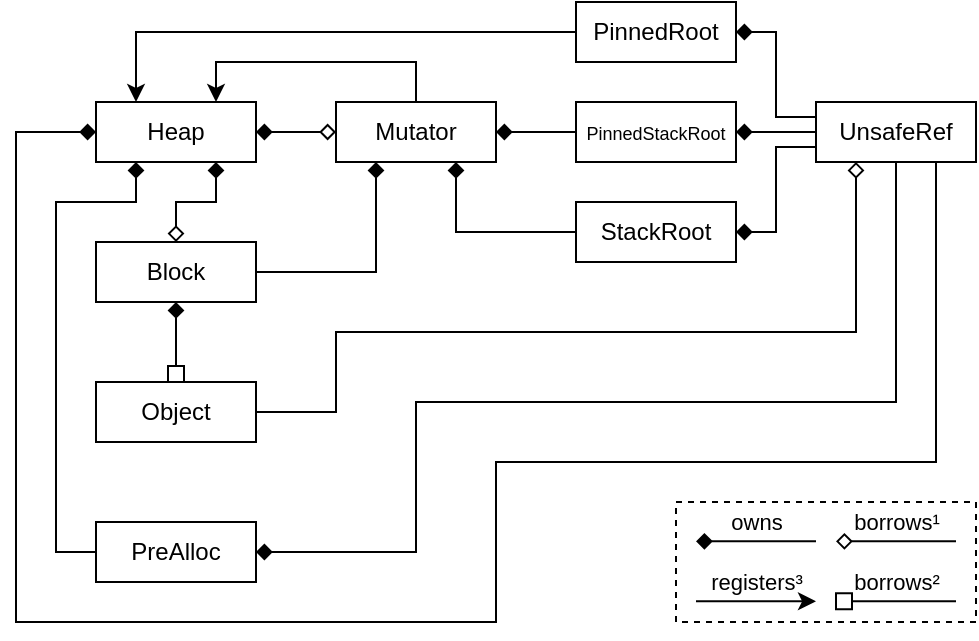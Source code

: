 <mxfile version="15.7.3" type="device"><diagram id="JkSPftYGvp0kQnnirMHY" name="Page-1"><mxGraphModel dx="970" dy="580" grid="1" gridSize="10" guides="1" tooltips="1" connect="1" arrows="1" fold="1" page="1" pageScale="1" pageWidth="850" pageHeight="1100" math="0" shadow="0"><root><mxCell id="0"/><mxCell id="1" parent="0"/><mxCell id="mXRbV5AzrTCiJNFuFQiC-47" value="Heap&lt;br&gt;" style="rounded=0;whiteSpace=wrap;html=1;align=center;verticalAlign=middle;fillColor=none;" parent="1" vertex="1"><mxGeometry x="100" y="150" width="80" height="30" as="geometry"/></mxCell><mxCell id="mXRbV5AzrTCiJNFuFQiC-49" value="" style="endArrow=diamond;html=1;rounded=0;elbow=vertical;entryX=0.5;entryY=0;entryDx=0;entryDy=0;startArrow=diamond;startFill=1;exitX=0.75;exitY=1;exitDx=0;exitDy=0;edgeStyle=orthogonalEdgeStyle;endFill=0;" parent="1" source="mXRbV5AzrTCiJNFuFQiC-47" target="mXRbV5AzrTCiJNFuFQiC-63" edge="1"><mxGeometry width="50" height="50" relative="1" as="geometry"><mxPoint x="370" y="280" as="sourcePoint"/><mxPoint x="260" y="200" as="targetPoint"/></mxGeometry></mxCell><mxCell id="mXRbV5AzrTCiJNFuFQiC-52" value="UnsafeRef" style="rounded=0;whiteSpace=wrap;html=1;align=center;verticalAlign=middle;fillColor=none;" parent="1" vertex="1"><mxGeometry x="460" y="150" width="80" height="30" as="geometry"/></mxCell><mxCell id="mXRbV5AzrTCiJNFuFQiC-53" value="PinnedRoot" style="rounded=0;whiteSpace=wrap;html=1;align=center;verticalAlign=middle;fillColor=none;" parent="1" vertex="1"><mxGeometry x="340" y="100" width="80" height="30" as="geometry"/></mxCell><mxCell id="mXRbV5AzrTCiJNFuFQiC-54" value="StackRoot" style="rounded=0;whiteSpace=wrap;html=1;align=center;verticalAlign=middle;fillColor=none;" parent="1" vertex="1"><mxGeometry x="340" y="200" width="80" height="30" as="geometry"/></mxCell><mxCell id="mXRbV5AzrTCiJNFuFQiC-55" value="" style="endArrow=none;html=1;rounded=0;elbow=vertical;entryX=0;entryY=0.75;entryDx=0;entryDy=0;endFill=0;edgeStyle=orthogonalEdgeStyle;exitX=1;exitY=0.5;exitDx=0;exitDy=0;startArrow=diamond;startFill=1;" parent="1" source="mXRbV5AzrTCiJNFuFQiC-54" target="mXRbV5AzrTCiJNFuFQiC-52" edge="1"><mxGeometry width="50" height="50" relative="1" as="geometry"><mxPoint x="390" y="210" as="sourcePoint"/><mxPoint x="350" y="240" as="targetPoint"/></mxGeometry></mxCell><mxCell id="mXRbV5AzrTCiJNFuFQiC-56" value="" style="endArrow=none;html=1;rounded=0;elbow=vertical;exitX=1;exitY=0.5;exitDx=0;exitDy=0;entryX=0;entryY=0.25;entryDx=0;entryDy=0;endFill=0;edgeStyle=orthogonalEdgeStyle;startArrow=diamond;startFill=1;" parent="1" source="mXRbV5AzrTCiJNFuFQiC-53" target="mXRbV5AzrTCiJNFuFQiC-52" edge="1"><mxGeometry width="50" height="50" relative="1" as="geometry"><mxPoint x="340" y="410" as="sourcePoint"/><mxPoint x="420" y="290" as="targetPoint"/></mxGeometry></mxCell><mxCell id="mXRbV5AzrTCiJNFuFQiC-57" value="" style="endArrow=none;html=1;rounded=0;elbow=vertical;entryX=1;entryY=0.5;entryDx=0;entryDy=0;startArrow=diamond;startFill=0;edgeStyle=orthogonalEdgeStyle;exitX=0.25;exitY=1;exitDx=0;exitDy=0;" parent="1" source="mXRbV5AzrTCiJNFuFQiC-52" target="mXRbV5AzrTCiJNFuFQiC-65" edge="1"><mxGeometry width="50" height="50" relative="1" as="geometry"><mxPoint x="310" y="250" as="sourcePoint"/><mxPoint x="300" y="265" as="targetPoint"/><Array as="points"><mxPoint x="480" y="265"/><mxPoint x="220" y="265"/><mxPoint x="220" y="305"/></Array></mxGeometry></mxCell><mxCell id="mXRbV5AzrTCiJNFuFQiC-58" value="Mutator" style="rounded=0;whiteSpace=wrap;html=1;align=center;verticalAlign=middle;fillColor=none;" parent="1" vertex="1"><mxGeometry x="220" y="150" width="80" height="30" as="geometry"/></mxCell><mxCell id="mXRbV5AzrTCiJNFuFQiC-60" value="" style="endArrow=none;html=1;rounded=0;elbow=vertical;entryX=0;entryY=0.5;entryDx=0;entryDy=0;startArrow=diamond;startFill=1;exitX=0.75;exitY=1;exitDx=0;exitDy=0;edgeStyle=orthogonalEdgeStyle;" parent="1" source="mXRbV5AzrTCiJNFuFQiC-58" target="mXRbV5AzrTCiJNFuFQiC-54" edge="1"><mxGeometry width="50" height="50" relative="1" as="geometry"><mxPoint x="190" y="175" as="sourcePoint"/><mxPoint x="270" y="210" as="targetPoint"/></mxGeometry></mxCell><mxCell id="mXRbV5AzrTCiJNFuFQiC-61" value="" style="endArrow=diamond;html=1;rounded=0;elbow=vertical;entryX=0;entryY=0.5;entryDx=0;entryDy=0;startArrow=diamond;startFill=1;exitX=1;exitY=0.5;exitDx=0;exitDy=0;edgeStyle=orthogonalEdgeStyle;endFill=0;" parent="1" source="mXRbV5AzrTCiJNFuFQiC-47" target="mXRbV5AzrTCiJNFuFQiC-58" edge="1"><mxGeometry width="50" height="50" relative="1" as="geometry"><mxPoint x="190" y="175" as="sourcePoint"/><mxPoint x="270" y="210" as="targetPoint"/></mxGeometry></mxCell><mxCell id="mXRbV5AzrTCiJNFuFQiC-62" value="" style="endArrow=none;html=1;rounded=0;elbow=vertical;entryX=0;entryY=0.5;entryDx=0;entryDy=0;startArrow=classic;startFill=1;exitX=0.25;exitY=0;exitDx=0;exitDy=0;edgeStyle=orthogonalEdgeStyle;endFill=0;" parent="1" source="mXRbV5AzrTCiJNFuFQiC-47" target="mXRbV5AzrTCiJNFuFQiC-53" edge="1"><mxGeometry width="50" height="50" relative="1" as="geometry"><mxPoint x="150" y="160" as="sourcePoint"/><mxPoint x="250" y="135" as="targetPoint"/></mxGeometry></mxCell><mxCell id="mXRbV5AzrTCiJNFuFQiC-63" value="Block" style="rounded=0;whiteSpace=wrap;html=1;align=center;verticalAlign=middle;fillColor=none;" parent="1" vertex="1"><mxGeometry x="100" y="220" width="80" height="30" as="geometry"/></mxCell><mxCell id="mXRbV5AzrTCiJNFuFQiC-65" value="Object" style="rounded=0;whiteSpace=wrap;html=1;align=center;verticalAlign=middle;fillColor=none;" parent="1" vertex="1"><mxGeometry x="100" y="290" width="80" height="30" as="geometry"/></mxCell><mxCell id="mXRbV5AzrTCiJNFuFQiC-67" value="" style="endArrow=box;html=1;rounded=0;elbow=vertical;entryX=0.5;entryY=0;entryDx=0;entryDy=0;startArrow=diamond;startFill=1;exitX=0.5;exitY=1;exitDx=0;exitDy=0;edgeStyle=orthogonalEdgeStyle;endFill=0;" parent="1" source="mXRbV5AzrTCiJNFuFQiC-63" target="mXRbV5AzrTCiJNFuFQiC-65" edge="1"><mxGeometry width="50" height="50" relative="1" as="geometry"><mxPoint x="140" y="320" as="sourcePoint"/><mxPoint x="150" y="300" as="targetPoint"/></mxGeometry></mxCell><mxCell id="mXRbV5AzrTCiJNFuFQiC-68" value="" style="endArrow=diamond;html=1;rounded=0;elbow=vertical;entryX=0.25;entryY=1;entryDx=0;entryDy=0;startArrow=none;startFill=0;exitX=1;exitY=0.5;exitDx=0;exitDy=0;edgeStyle=orthogonalEdgeStyle;endFill=1;" parent="1" source="mXRbV5AzrTCiJNFuFQiC-63" target="mXRbV5AzrTCiJNFuFQiC-58" edge="1"><mxGeometry width="50" height="50" relative="1" as="geometry"><mxPoint x="190" y="175" as="sourcePoint"/><mxPoint x="230" y="175" as="targetPoint"/></mxGeometry></mxCell><mxCell id="mXRbV5AzrTCiJNFuFQiC-70" value="" style="endArrow=none;html=1;rounded=0;elbow=vertical;startArrow=diamond;startFill=1;endFill=0;" parent="1" edge="1"><mxGeometry width="50" height="50" relative="1" as="geometry"><mxPoint x="400" y="369.67" as="sourcePoint"/><mxPoint x="460" y="369.67" as="targetPoint"/></mxGeometry></mxCell><mxCell id="mXRbV5AzrTCiJNFuFQiC-75" value="owns" style="edgeLabel;html=1;align=center;verticalAlign=middle;resizable=0;points=[];labelBackgroundColor=none;" parent="mXRbV5AzrTCiJNFuFQiC-70" vertex="1" connectable="0"><mxGeometry relative="1" as="geometry"><mxPoint y="-10" as="offset"/></mxGeometry></mxCell><mxCell id="mXRbV5AzrTCiJNFuFQiC-71" value="" style="endArrow=none;html=1;rounded=0;elbow=vertical;startArrow=box;startFill=0;endFill=0;" parent="1" edge="1"><mxGeometry width="50" height="50" relative="1" as="geometry"><mxPoint x="470" y="399.67" as="sourcePoint"/><mxPoint x="530" y="399.67" as="targetPoint"/></mxGeometry></mxCell><mxCell id="mXRbV5AzrTCiJNFuFQiC-77" value="borrows²" style="edgeLabel;html=1;align=center;verticalAlign=middle;resizable=0;points=[];labelBackgroundColor=none;" parent="mXRbV5AzrTCiJNFuFQiC-71" vertex="1" connectable="0"><mxGeometry relative="1" as="geometry"><mxPoint y="-10" as="offset"/></mxGeometry></mxCell><mxCell id="mXRbV5AzrTCiJNFuFQiC-72" value="" style="endArrow=none;html=1;rounded=0;elbow=vertical;startArrow=diamond;startFill=0;endFill=0;" parent="1" edge="1"><mxGeometry width="50" height="50" relative="1" as="geometry"><mxPoint x="470" y="369.67" as="sourcePoint"/><mxPoint x="530" y="369.67" as="targetPoint"/></mxGeometry></mxCell><mxCell id="mXRbV5AzrTCiJNFuFQiC-76" value="borrows¹" style="edgeLabel;html=1;align=center;verticalAlign=middle;resizable=0;points=[];labelBackgroundColor=none;" parent="mXRbV5AzrTCiJNFuFQiC-72" vertex="1" connectable="0"><mxGeometry relative="1" as="geometry"><mxPoint y="-10" as="offset"/></mxGeometry></mxCell><mxCell id="mXRbV5AzrTCiJNFuFQiC-73" value="" style="endArrow=none;html=1;rounded=0;elbow=vertical;entryX=0.5;entryY=0;entryDx=0;entryDy=0;startArrow=classic;startFill=1;exitX=0.75;exitY=0;exitDx=0;exitDy=0;edgeStyle=orthogonalEdgeStyle;endFill=0;" parent="1" source="mXRbV5AzrTCiJNFuFQiC-47" target="mXRbV5AzrTCiJNFuFQiC-58" edge="1"><mxGeometry width="50" height="50" relative="1" as="geometry"><mxPoint x="110" y="175" as="sourcePoint"/><mxPoint x="510" y="160" as="targetPoint"/><Array as="points"><mxPoint x="160" y="130"/><mxPoint x="260" y="130"/></Array></mxGeometry></mxCell><mxCell id="mXRbV5AzrTCiJNFuFQiC-74" value="" style="endArrow=classic;html=1;rounded=0;elbow=vertical;startArrow=none;startFill=0;endFill=1;" parent="1" edge="1"><mxGeometry width="50" height="50" relative="1" as="geometry"><mxPoint x="400" y="399.67" as="sourcePoint"/><mxPoint x="460" y="399.67" as="targetPoint"/></mxGeometry></mxCell><mxCell id="mXRbV5AzrTCiJNFuFQiC-78" value="registers³" style="edgeLabel;html=1;align=center;verticalAlign=middle;resizable=0;points=[];labelBackgroundColor=none;" parent="mXRbV5AzrTCiJNFuFQiC-74" vertex="1" connectable="0"><mxGeometry relative="1" as="geometry"><mxPoint y="-10" as="offset"/></mxGeometry></mxCell><mxCell id="qHBBHLoMCdSos-aseFi6-1" value="PreAlloc" style="rounded=0;whiteSpace=wrap;html=1;align=center;verticalAlign=middle;fillColor=none;" parent="1" vertex="1"><mxGeometry x="100" y="360" width="80" height="30" as="geometry"/></mxCell><mxCell id="qHBBHLoMCdSos-aseFi6-2" value="" style="endArrow=none;html=1;rounded=0;elbow=vertical;entryX=0.5;entryY=1;entryDx=0;entryDy=0;startArrow=diamond;startFill=1;exitX=1;exitY=0.5;exitDx=0;exitDy=0;edgeStyle=orthogonalEdgeStyle;" parent="1" source="qHBBHLoMCdSos-aseFi6-1" target="mXRbV5AzrTCiJNFuFQiC-52" edge="1"><mxGeometry width="50" height="50" relative="1" as="geometry"><mxPoint x="310" y="175" as="sourcePoint"/><mxPoint x="350" y="175" as="targetPoint"/><Array as="points"><mxPoint x="260" y="375"/><mxPoint x="260" y="300"/><mxPoint x="500" y="300"/></Array></mxGeometry></mxCell><mxCell id="qHBBHLoMCdSos-aseFi6-3" value="" style="endArrow=none;html=1;rounded=0;elbow=vertical;entryX=0;entryY=0.5;entryDx=0;entryDy=0;startArrow=diamond;startFill=1;edgeStyle=orthogonalEdgeStyle;endFill=0;exitX=0.25;exitY=1;exitDx=0;exitDy=0;" parent="1" source="mXRbV5AzrTCiJNFuFQiC-47" target="qHBBHLoMCdSos-aseFi6-1" edge="1"><mxGeometry width="50" height="50" relative="1" as="geometry"><mxPoint x="260" y="380" as="sourcePoint"/><mxPoint x="150" y="230" as="targetPoint"/><Array as="points"><mxPoint x="120" y="200"/><mxPoint x="80" y="200"/><mxPoint x="80" y="375"/></Array></mxGeometry></mxCell><mxCell id="qHBBHLoMCdSos-aseFi6-4" value="" style="rounded=0;whiteSpace=wrap;html=1;fillColor=none;dashed=1;" parent="1" vertex="1"><mxGeometry x="390" y="350" width="150" height="60" as="geometry"/></mxCell><mxCell id="Mws88hpjWuQr38hycojM-1" value="" style="endArrow=none;html=1;rounded=0;elbow=vertical;entryX=0.75;entryY=1;entryDx=0;entryDy=0;startArrow=diamond;startFill=1;exitX=0;exitY=0.5;exitDx=0;exitDy=0;edgeStyle=orthogonalEdgeStyle;" parent="1" source="mXRbV5AzrTCiJNFuFQiC-47" target="mXRbV5AzrTCiJNFuFQiC-52" edge="1"><mxGeometry width="50" height="50" relative="1" as="geometry"><mxPoint x="190" y="385" as="sourcePoint"/><mxPoint x="430" y="290" as="targetPoint"/><Array as="points"><mxPoint x="60" y="165"/><mxPoint x="60" y="410"/><mxPoint x="300" y="410"/><mxPoint x="300" y="330"/><mxPoint x="520" y="330"/></Array></mxGeometry></mxCell><mxCell id="ZR7zgBSDpDy-FBud1Hmq-1" value="&lt;font style=&quot;font-size: 9px&quot;&gt;PinnedStackRoot&lt;/font&gt;" style="rounded=0;whiteSpace=wrap;html=1;align=center;verticalAlign=middle;fillColor=none;" vertex="1" parent="1"><mxGeometry x="340" y="150" width="80" height="30" as="geometry"/></mxCell><mxCell id="ZR7zgBSDpDy-FBud1Hmq-2" value="" style="endArrow=none;html=1;rounded=0;elbow=vertical;entryX=0;entryY=0.5;entryDx=0;entryDy=0;endFill=0;edgeStyle=orthogonalEdgeStyle;exitX=1;exitY=0.5;exitDx=0;exitDy=0;startArrow=diamond;startFill=1;" edge="1" parent="1" source="ZR7zgBSDpDy-FBud1Hmq-1" target="mXRbV5AzrTCiJNFuFQiC-52"><mxGeometry width="50" height="50" relative="1" as="geometry"><mxPoint x="430" y="225" as="sourcePoint"/><mxPoint x="430" y="260" as="targetPoint"/></mxGeometry></mxCell><mxCell id="ZR7zgBSDpDy-FBud1Hmq-4" value="" style="endArrow=none;html=1;rounded=0;elbow=vertical;entryX=0;entryY=0.5;entryDx=0;entryDy=0;startArrow=diamond;startFill=1;exitX=1;exitY=0.5;exitDx=0;exitDy=0;edgeStyle=orthogonalEdgeStyle;" edge="1" parent="1" source="mXRbV5AzrTCiJNFuFQiC-58" target="ZR7zgBSDpDy-FBud1Hmq-1"><mxGeometry width="50" height="50" relative="1" as="geometry"><mxPoint x="290" y="190" as="sourcePoint"/><mxPoint x="350" y="225" as="targetPoint"/></mxGeometry></mxCell></root></mxGraphModel></diagram></mxfile>